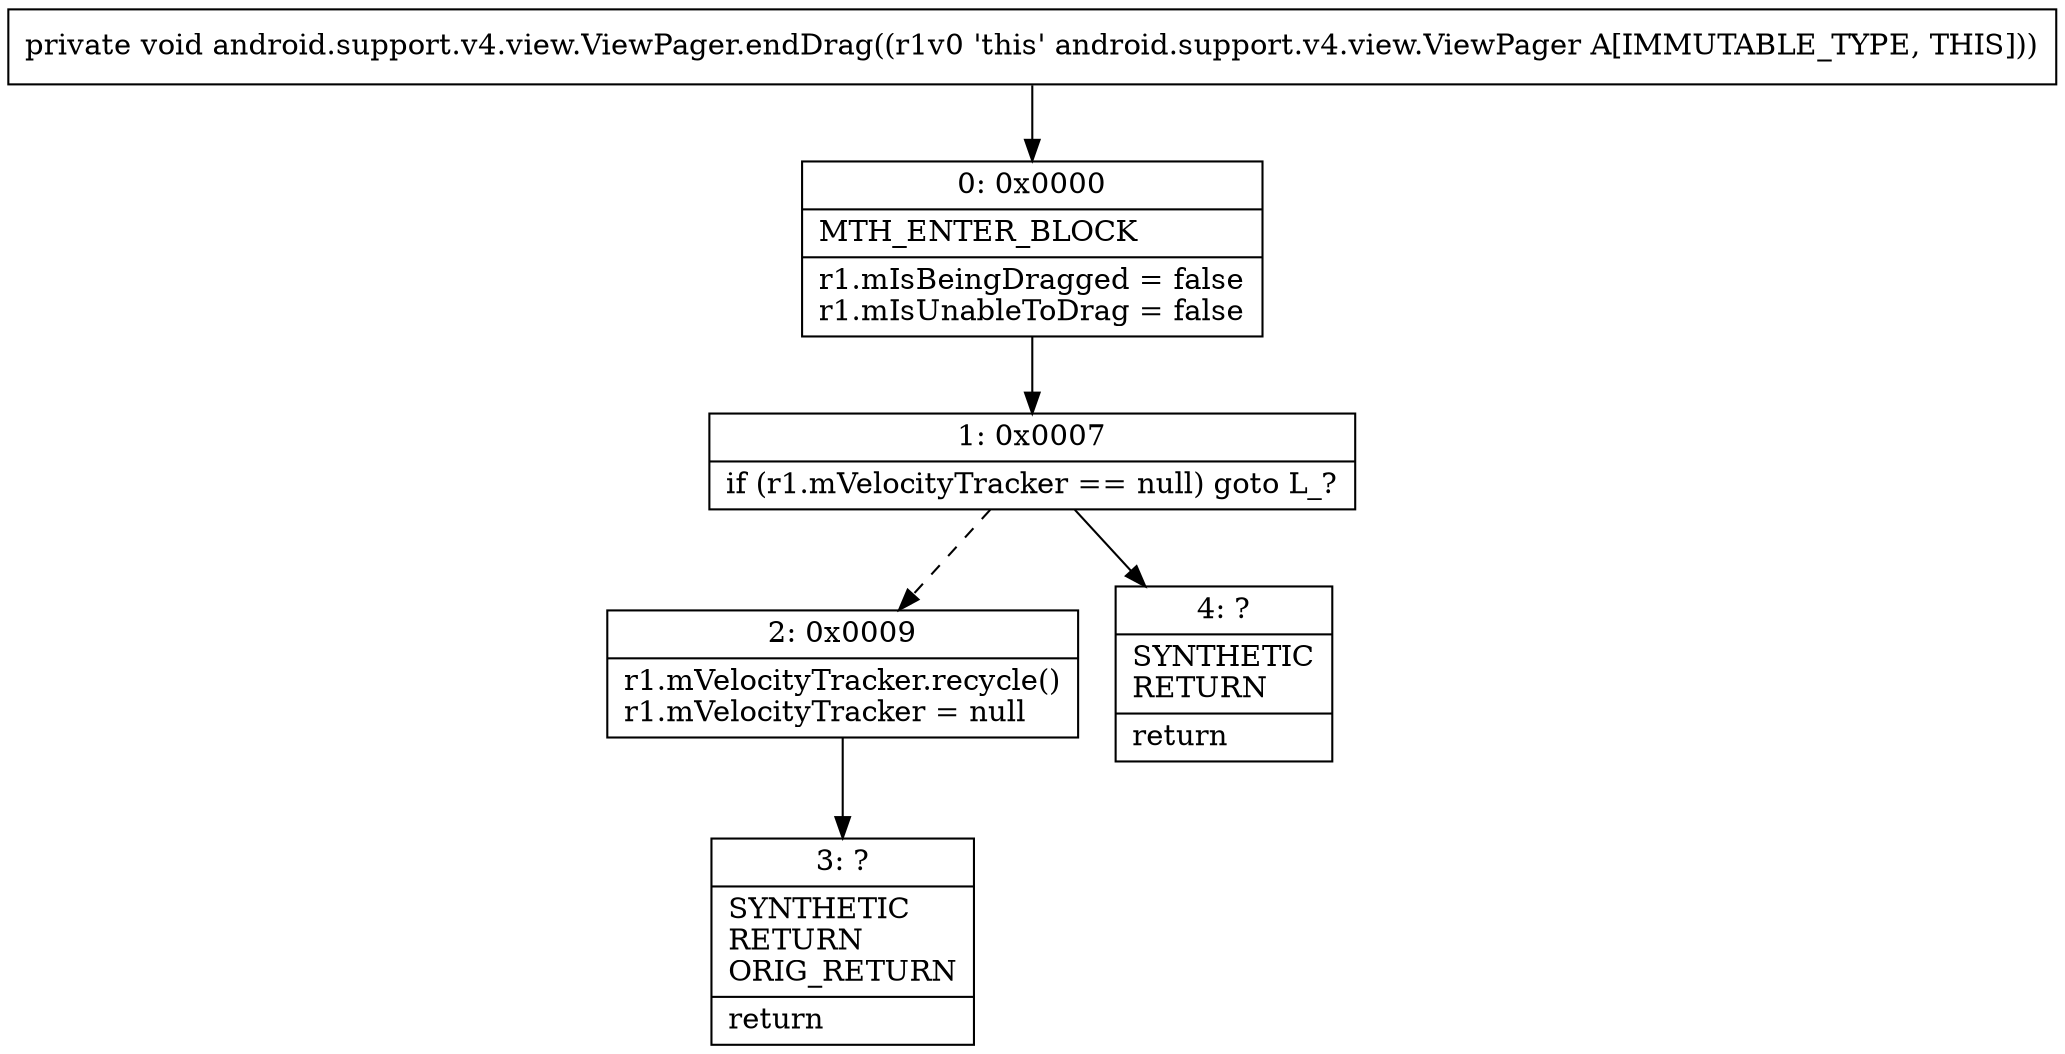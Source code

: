 digraph "CFG forandroid.support.v4.view.ViewPager.endDrag()V" {
Node_0 [shape=record,label="{0\:\ 0x0000|MTH_ENTER_BLOCK\l|r1.mIsBeingDragged = false\lr1.mIsUnableToDrag = false\l}"];
Node_1 [shape=record,label="{1\:\ 0x0007|if (r1.mVelocityTracker == null) goto L_?\l}"];
Node_2 [shape=record,label="{2\:\ 0x0009|r1.mVelocityTracker.recycle()\lr1.mVelocityTracker = null\l}"];
Node_3 [shape=record,label="{3\:\ ?|SYNTHETIC\lRETURN\lORIG_RETURN\l|return\l}"];
Node_4 [shape=record,label="{4\:\ ?|SYNTHETIC\lRETURN\l|return\l}"];
MethodNode[shape=record,label="{private void android.support.v4.view.ViewPager.endDrag((r1v0 'this' android.support.v4.view.ViewPager A[IMMUTABLE_TYPE, THIS])) }"];
MethodNode -> Node_0;
Node_0 -> Node_1;
Node_1 -> Node_2[style=dashed];
Node_1 -> Node_4;
Node_2 -> Node_3;
}

